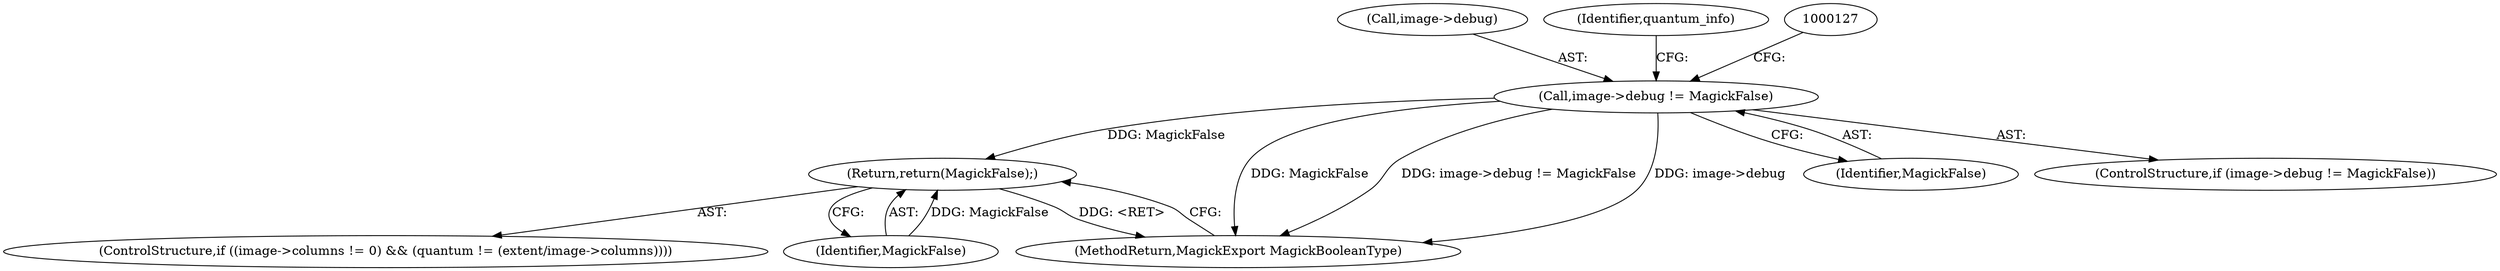 digraph "0_ImageMagick_b5ed738f8060266bf4ae521f7e3ed145aa4498a3@pointer" {
"1000121" [label="(Call,image->debug != MagickFalse)"];
"1000234" [label="(Return,return(MagickFalse);)"];
"1000122" [label="(Call,image->debug)"];
"1000240" [label="(MethodReturn,MagickExport MagickBooleanType)"];
"1000121" [label="(Call,image->debug != MagickFalse)"];
"1000220" [label="(ControlStructure,if ((image->columns != 0) && (quantum != (extent/image->columns))))"];
"1000125" [label="(Identifier,MagickFalse)"];
"1000120" [label="(ControlStructure,if (image->debug != MagickFalse))"];
"1000234" [label="(Return,return(MagickFalse);)"];
"1000137" [label="(Identifier,quantum_info)"];
"1000235" [label="(Identifier,MagickFalse)"];
"1000121" -> "1000120"  [label="AST: "];
"1000121" -> "1000125"  [label="CFG: "];
"1000122" -> "1000121"  [label="AST: "];
"1000125" -> "1000121"  [label="AST: "];
"1000127" -> "1000121"  [label="CFG: "];
"1000137" -> "1000121"  [label="CFG: "];
"1000121" -> "1000240"  [label="DDG: MagickFalse"];
"1000121" -> "1000240"  [label="DDG: image->debug != MagickFalse"];
"1000121" -> "1000240"  [label="DDG: image->debug"];
"1000121" -> "1000234"  [label="DDG: MagickFalse"];
"1000234" -> "1000220"  [label="AST: "];
"1000234" -> "1000235"  [label="CFG: "];
"1000235" -> "1000234"  [label="AST: "];
"1000240" -> "1000234"  [label="CFG: "];
"1000234" -> "1000240"  [label="DDG: <RET>"];
"1000235" -> "1000234"  [label="DDG: MagickFalse"];
}
